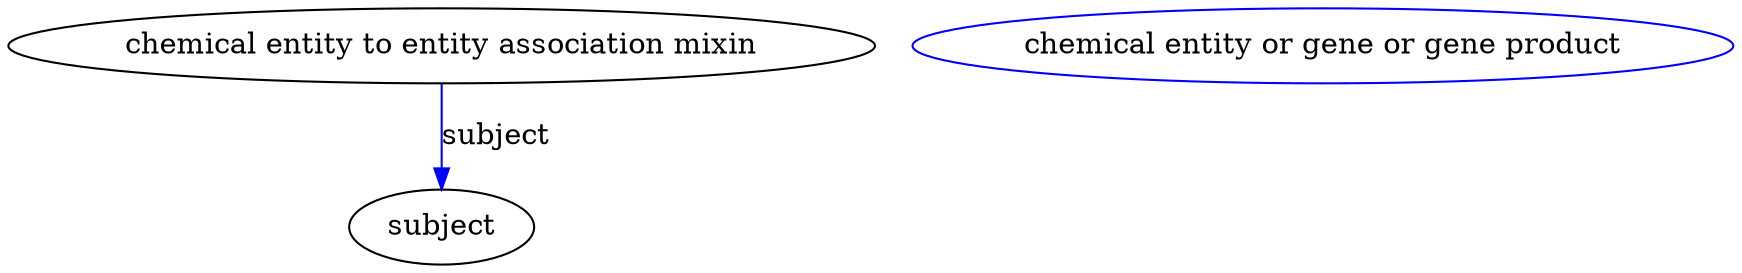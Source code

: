 digraph {
	graph [bb="0,0,827.91,123"];
	node [label="\N"];
	"chemical entity to entity association mixin"	[height=0.5,
		label="chemical entity to entity association mixin",
		pos="207.98,105",
		width=5.7773];
	subject	[height=0.5,
		pos="207.98,18",
		width=1.2277];
	"chemical entity to entity association mixin" -> subject	[color=blue,
		label=subject,
		lp="233.98,61.5",
		pos="e,207.98,36.175 207.98,86.799 207.98,75.163 207.98,59.548 207.98,46.237",
		style=solid];
	"chemical entity to entity association mixin_subject"	[color=blue,
		height=0.5,
		label="chemical entity or gene or gene product",
		pos="630.98,105",
		width=5.4703];
}
